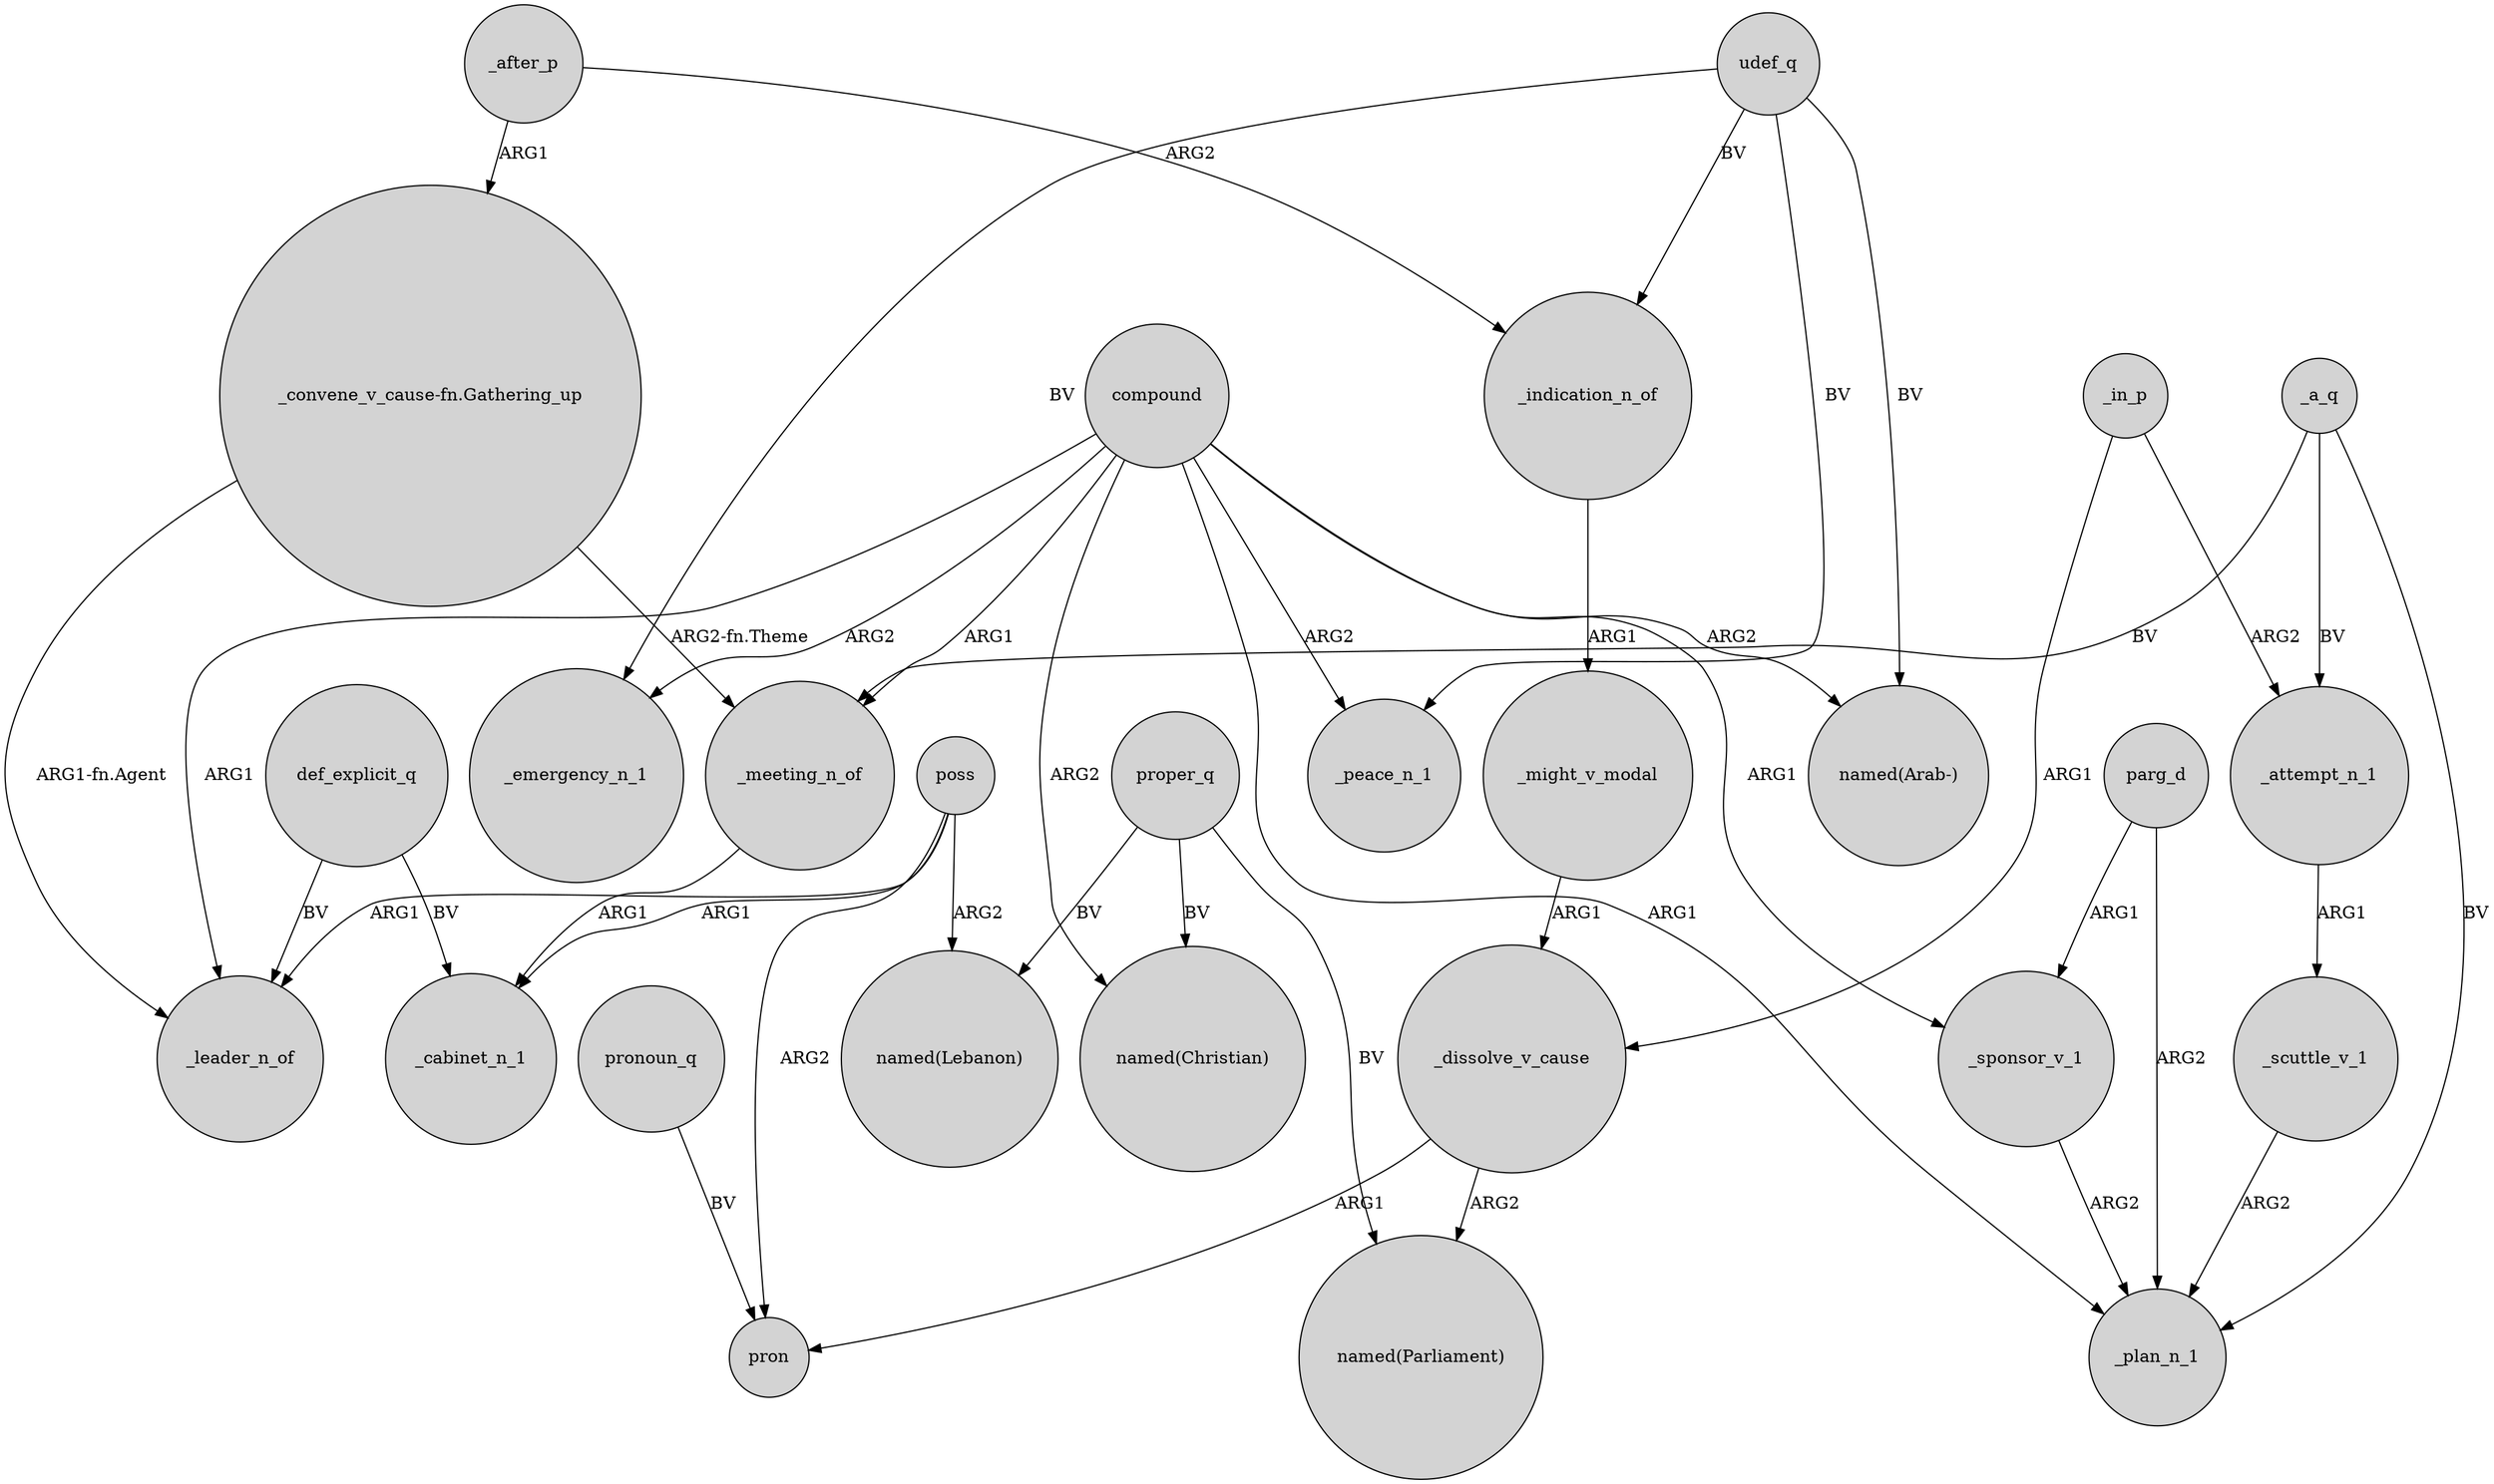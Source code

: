 digraph {
	node [shape=circle style=filled]
	def_explicit_q -> _leader_n_of [label=BV]
	compound -> _emergency_n_1 [label=ARG2]
	udef_q -> _indication_n_of [label=BV]
	_sponsor_v_1 -> _plan_n_1 [label=ARG2]
	proper_q -> "named(Lebanon)" [label=BV]
	poss -> pron [label=ARG2]
	udef_q -> _peace_n_1 [label=BV]
	def_explicit_q -> _cabinet_n_1 [label=BV]
	"_convene_v_cause-fn.Gathering_up" -> _meeting_n_of [label="ARG2-fn.Theme"]
	poss -> _cabinet_n_1 [label=ARG1]
	compound -> _leader_n_of [label=ARG1]
	compound -> "named(Christian)" [label=ARG2]
	compound -> _plan_n_1 [label=ARG1]
	parg_d -> _plan_n_1 [label=ARG2]
	poss -> _leader_n_of [label=ARG1]
	_a_q -> _meeting_n_of [label=BV]
	_a_q -> _attempt_n_1 [label=BV]
	_in_p -> _dissolve_v_cause [label=ARG1]
	compound -> _meeting_n_of [label=ARG1]
	parg_d -> _sponsor_v_1 [label=ARG1]
	pronoun_q -> pron [label=BV]
	_attempt_n_1 -> _scuttle_v_1 [label=ARG1]
	compound -> _peace_n_1 [label=ARG2]
	_after_p -> _indication_n_of [label=ARG2]
	_indication_n_of -> _might_v_modal [label=ARG1]
	udef_q -> "named(Arab-)" [label=BV]
	_dissolve_v_cause -> pron [label=ARG1]
	"_convene_v_cause-fn.Gathering_up" -> _leader_n_of [label="ARG1-fn.Agent"]
	udef_q -> _emergency_n_1 [label=BV]
	_might_v_modal -> _dissolve_v_cause [label=ARG1]
	_dissolve_v_cause -> "named(Parliament)" [label=ARG2]
	proper_q -> "named(Parliament)" [label=BV]
	proper_q -> "named(Christian)" [label=BV]
	_in_p -> _attempt_n_1 [label=ARG2]
	compound -> "named(Arab-)" [label=ARG2]
	_meeting_n_of -> _cabinet_n_1 [label=ARG1]
	_after_p -> "_convene_v_cause-fn.Gathering_up" [label=ARG1]
	compound -> _sponsor_v_1 [label=ARG1]
	_scuttle_v_1 -> _plan_n_1 [label=ARG2]
	poss -> "named(Lebanon)" [label=ARG2]
	_a_q -> _plan_n_1 [label=BV]
}
